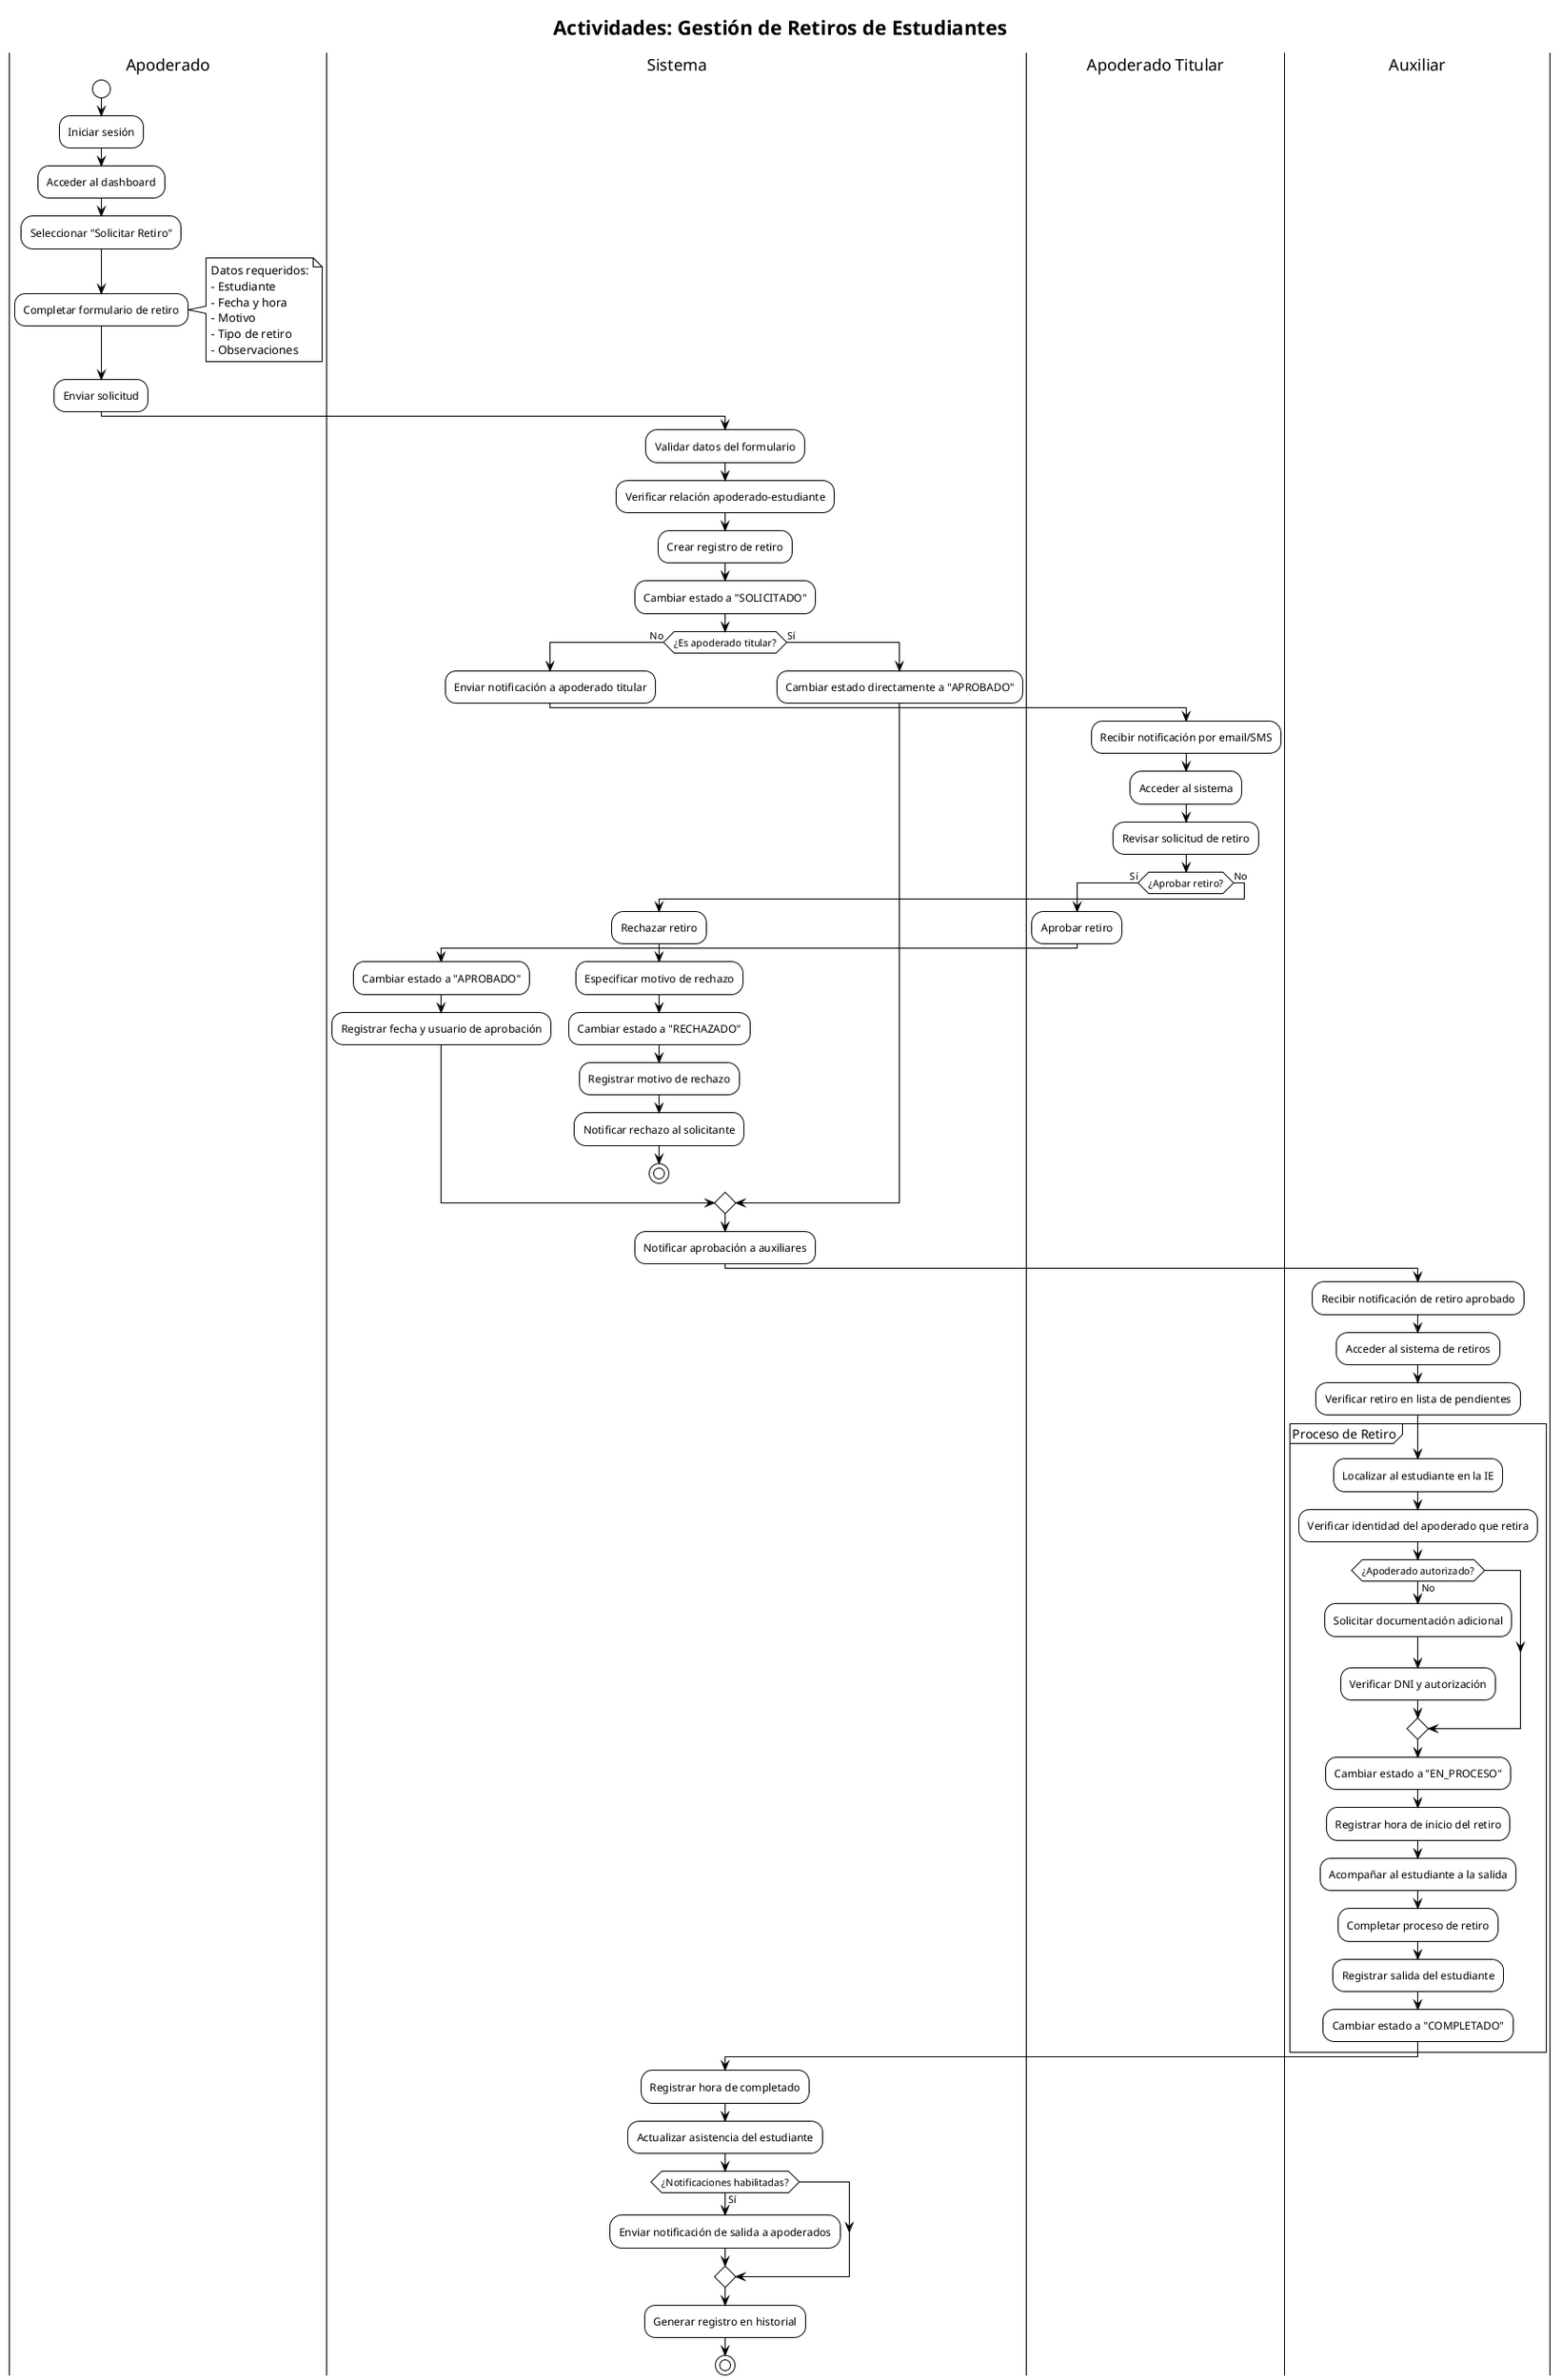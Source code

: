 @startuml
!theme plain
title Actividades: Gestión de Retiros de Estudiantes

|Apoderado|
start
:Iniciar sesión;
:Acceder al dashboard;
:Seleccionar "Solicitar Retiro";
:Completar formulario de retiro;
note right: Datos requeridos:\n- Estudiante\n- Fecha y hora\n- Motivo\n- Tipo de retiro\n- Observaciones
:Enviar solicitud;

|Sistema|
:Validar datos del formulario;
:Verificar relación apoderado-estudiante;
:Crear registro de retiro;
:Cambiar estado a "SOLICITADO";

if (¿Es apoderado titular?) then (No)
  :Enviar notificación a apoderado titular;
  
  |Apoderado Titular|
  :Recibir notificación por email/SMS;
  :Acceder al sistema;
  :Revisar solicitud de retiro;
  
  if (¿Aprobar retiro?) then (Sí)
    :Aprobar retiro;
    |Sistema|
    :Cambiar estado a "APROBADO";
    :Registrar fecha y usuario de aprobación;
  else (No)
    :Rechazar retiro;
    :Especificar motivo de rechazo;
    |Sistema|
    :Cambiar estado a "RECHAZADO";
    :Registrar motivo de rechazo;
    :Notificar rechazo al solicitante;
    stop
  endif
else (Sí)
  |Sistema|
  :Cambiar estado directamente a "APROBADO";
endif

:Notificar aprobación a auxiliares;

|Auxiliar|
:Recibir notificación de retiro aprobado;
:Acceder al sistema de retiros;
:Verificar retiro en lista de pendientes;

partition "Proceso de Retiro" {
  :Localizar al estudiante en la IE;
  :Verificar identidad del apoderado que retira;
  
  if (¿Apoderado autorizado?) then (No)
    :Solicitar documentación adicional;
    :Verificar DNI y autorización;
  endif
  
  :Cambiar estado a "EN_PROCESO";
  :Registrar hora de inicio del retiro;
  :Acompañar al estudiante a la salida;
  :Completar proceso de retiro;
  :Registrar salida del estudiante;
  :Cambiar estado a "COMPLETADO";
}

|Sistema|
:Registrar hora de completado;
:Actualizar asistencia del estudiante;

if (¿Notificaciones habilitadas?) then (Sí)
  :Enviar notificación de salida a apoderados;
endif

:Generar registro en historial;
stop

@enduml
